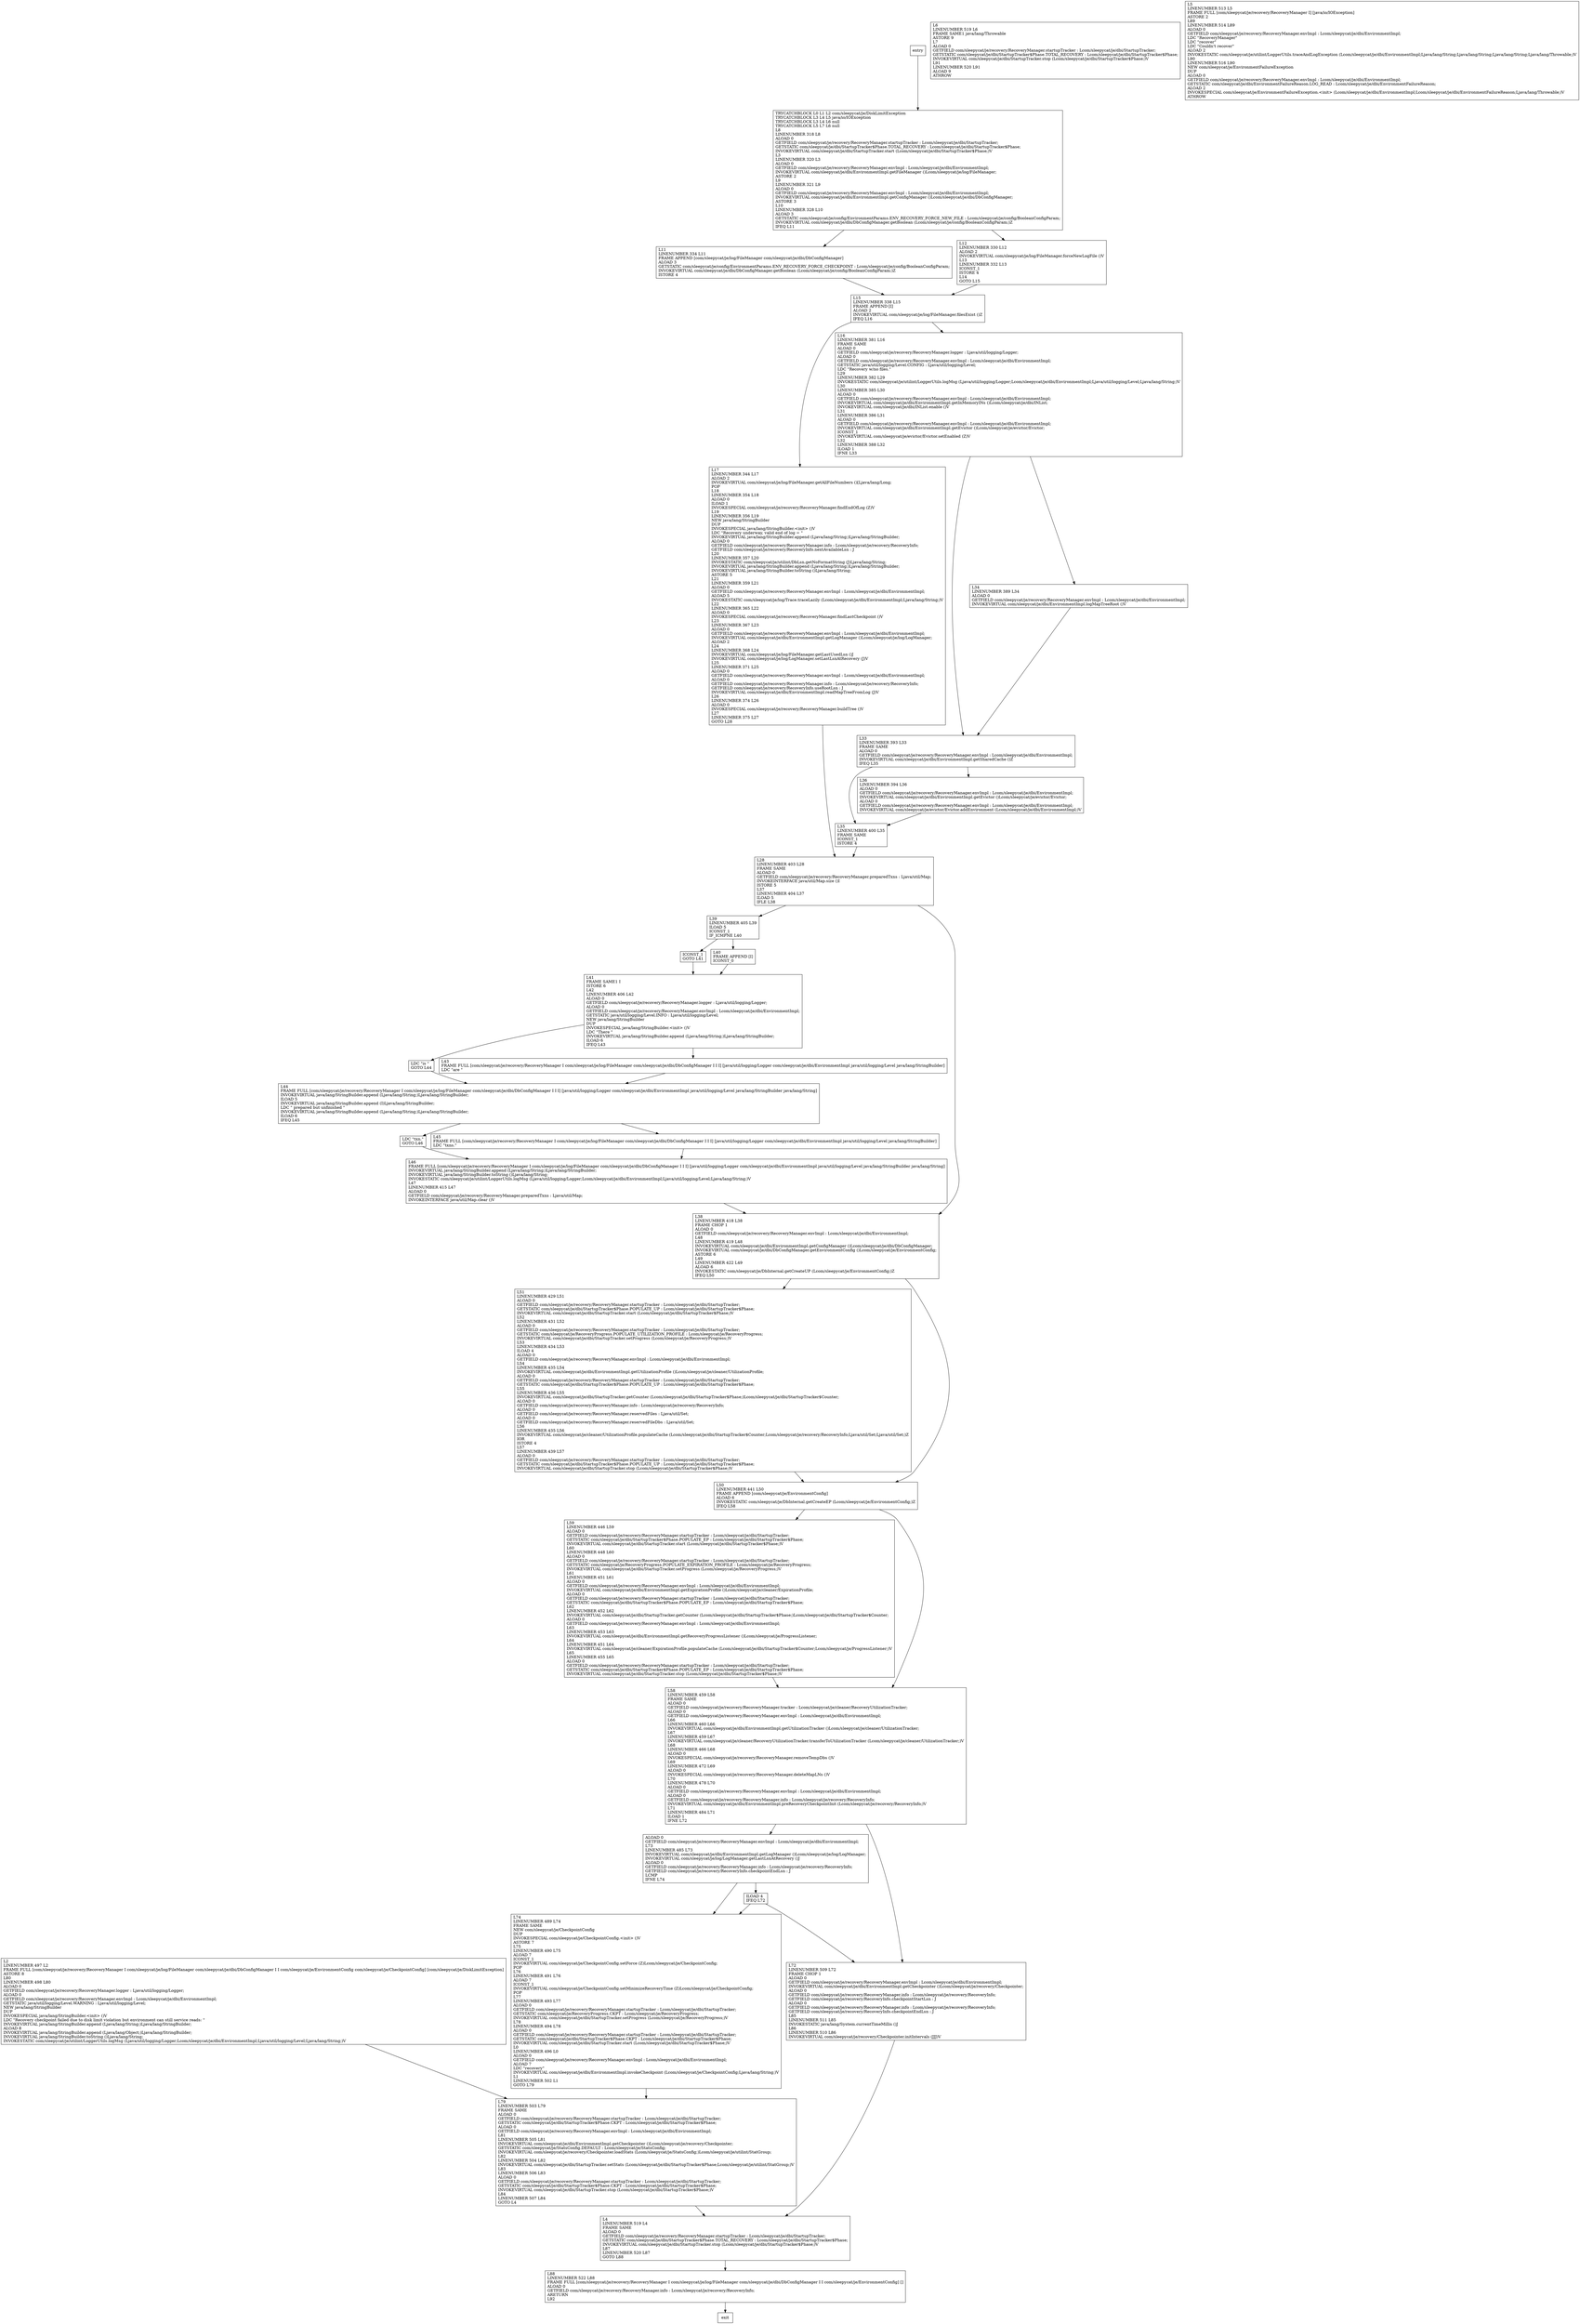 digraph recover {
node [shape=record];
2034639977 [label="L33\lLINENUMBER 393 L33\lFRAME SAME\lALOAD 0\lGETFIELD com/sleepycat/je/recovery/RecoveryManager.envImpl : Lcom/sleepycat/je/dbi/EnvironmentImpl;\lINVOKEVIRTUAL com/sleepycat/je/dbi/EnvironmentImpl.getSharedCache ()Z\lIFEQ L35\l"];
1486888519 [label="L51\lLINENUMBER 429 L51\lALOAD 0\lGETFIELD com/sleepycat/je/recovery/RecoveryManager.startupTracker : Lcom/sleepycat/je/dbi/StartupTracker;\lGETSTATIC com/sleepycat/je/dbi/StartupTracker$Phase.POPULATE_UP : Lcom/sleepycat/je/dbi/StartupTracker$Phase;\lINVOKEVIRTUAL com/sleepycat/je/dbi/StartupTracker.start (Lcom/sleepycat/je/dbi/StartupTracker$Phase;)V\lL52\lLINENUMBER 431 L52\lALOAD 0\lGETFIELD com/sleepycat/je/recovery/RecoveryManager.startupTracker : Lcom/sleepycat/je/dbi/StartupTracker;\lGETSTATIC com/sleepycat/je/RecoveryProgress.POPULATE_UTILIZATION_PROFILE : Lcom/sleepycat/je/RecoveryProgress;\lINVOKEVIRTUAL com/sleepycat/je/dbi/StartupTracker.setProgress (Lcom/sleepycat/je/RecoveryProgress;)V\lL53\lLINENUMBER 434 L53\lILOAD 4\lALOAD 0\lGETFIELD com/sleepycat/je/recovery/RecoveryManager.envImpl : Lcom/sleepycat/je/dbi/EnvironmentImpl;\lL54\lLINENUMBER 435 L54\lINVOKEVIRTUAL com/sleepycat/je/dbi/EnvironmentImpl.getUtilizationProfile ()Lcom/sleepycat/je/cleaner/UtilizationProfile;\lALOAD 0\lGETFIELD com/sleepycat/je/recovery/RecoveryManager.startupTracker : Lcom/sleepycat/je/dbi/StartupTracker;\lGETSTATIC com/sleepycat/je/dbi/StartupTracker$Phase.POPULATE_UP : Lcom/sleepycat/je/dbi/StartupTracker$Phase;\lL55\lLINENUMBER 436 L55\lINVOKEVIRTUAL com/sleepycat/je/dbi/StartupTracker.getCounter (Lcom/sleepycat/je/dbi/StartupTracker$Phase;)Lcom/sleepycat/je/dbi/StartupTracker$Counter;\lALOAD 0\lGETFIELD com/sleepycat/je/recovery/RecoveryManager.info : Lcom/sleepycat/je/recovery/RecoveryInfo;\lALOAD 0\lGETFIELD com/sleepycat/je/recovery/RecoveryManager.reservedFiles : Ljava/util/Set;\lALOAD 0\lGETFIELD com/sleepycat/je/recovery/RecoveryManager.reservedFileDbs : Ljava/util/Set;\lL56\lLINENUMBER 435 L56\lINVOKEVIRTUAL com/sleepycat/je/cleaner/UtilizationProfile.populateCache (Lcom/sleepycat/je/dbi/StartupTracker$Counter;Lcom/sleepycat/je/recovery/RecoveryInfo;Ljava/util/Set;Ljava/util/Set;)Z\lIOR\lISTORE 4\lL57\lLINENUMBER 439 L57\lALOAD 0\lGETFIELD com/sleepycat/je/recovery/RecoveryManager.startupTracker : Lcom/sleepycat/je/dbi/StartupTracker;\lGETSTATIC com/sleepycat/je/dbi/StartupTracker$Phase.POPULATE_UP : Lcom/sleepycat/je/dbi/StartupTracker$Phase;\lINVOKEVIRTUAL com/sleepycat/je/dbi/StartupTracker.stop (Lcom/sleepycat/je/dbi/StartupTracker$Phase;)V\l"];
506667071 [label="L50\lLINENUMBER 441 L50\lFRAME APPEND [com/sleepycat/je/EnvironmentConfig]\lALOAD 6\lINVOKESTATIC com/sleepycat/je/DbInternal.getCreateEP (Lcom/sleepycat/je/EnvironmentConfig;)Z\lIFEQ L58\l"];
1490194881 [label="L17\lLINENUMBER 344 L17\lALOAD 2\lINVOKEVIRTUAL com/sleepycat/je/log/FileManager.getAllFileNumbers ()[Ljava/lang/Long;\lPOP\lL18\lLINENUMBER 354 L18\lALOAD 0\lILOAD 1\lINVOKESPECIAL com/sleepycat/je/recovery/RecoveryManager.findEndOfLog (Z)V\lL19\lLINENUMBER 356 L19\lNEW java/lang/StringBuilder\lDUP\lINVOKESPECIAL java/lang/StringBuilder.\<init\> ()V\lLDC \"Recovery underway, valid end of log = \"\lINVOKEVIRTUAL java/lang/StringBuilder.append (Ljava/lang/String;)Ljava/lang/StringBuilder;\lALOAD 0\lGETFIELD com/sleepycat/je/recovery/RecoveryManager.info : Lcom/sleepycat/je/recovery/RecoveryInfo;\lGETFIELD com/sleepycat/je/recovery/RecoveryInfo.nextAvailableLsn : J\lL20\lLINENUMBER 357 L20\lINVOKESTATIC com/sleepycat/je/utilint/DbLsn.getNoFormatString (J)Ljava/lang/String;\lINVOKEVIRTUAL java/lang/StringBuilder.append (Ljava/lang/String;)Ljava/lang/StringBuilder;\lINVOKEVIRTUAL java/lang/StringBuilder.toString ()Ljava/lang/String;\lASTORE 5\lL21\lLINENUMBER 359 L21\lALOAD 0\lGETFIELD com/sleepycat/je/recovery/RecoveryManager.envImpl : Lcom/sleepycat/je/dbi/EnvironmentImpl;\lALOAD 5\lINVOKESTATIC com/sleepycat/je/log/Trace.traceLazily (Lcom/sleepycat/je/dbi/EnvironmentImpl;Ljava/lang/String;)V\lL22\lLINENUMBER 365 L22\lALOAD 0\lINVOKESPECIAL com/sleepycat/je/recovery/RecoveryManager.findLastCheckpoint ()V\lL23\lLINENUMBER 367 L23\lALOAD 0\lGETFIELD com/sleepycat/je/recovery/RecoveryManager.envImpl : Lcom/sleepycat/je/dbi/EnvironmentImpl;\lINVOKEVIRTUAL com/sleepycat/je/dbi/EnvironmentImpl.getLogManager ()Lcom/sleepycat/je/log/LogManager;\lALOAD 2\lL24\lLINENUMBER 368 L24\lINVOKEVIRTUAL com/sleepycat/je/log/FileManager.getLastUsedLsn ()J\lINVOKEVIRTUAL com/sleepycat/je/log/LogManager.setLastLsnAtRecovery (J)V\lL25\lLINENUMBER 371 L25\lALOAD 0\lGETFIELD com/sleepycat/je/recovery/RecoveryManager.envImpl : Lcom/sleepycat/je/dbi/EnvironmentImpl;\lALOAD 0\lGETFIELD com/sleepycat/je/recovery/RecoveryManager.info : Lcom/sleepycat/je/recovery/RecoveryInfo;\lGETFIELD com/sleepycat/je/recovery/RecoveryInfo.useRootLsn : J\lINVOKEVIRTUAL com/sleepycat/je/dbi/EnvironmentImpl.readMapTreeFromLog (J)V\lL26\lLINENUMBER 374 L26\lALOAD 0\lINVOKESPECIAL com/sleepycat/je/recovery/RecoveryManager.buildTree ()V\lL27\lLINENUMBER 375 L27\lGOTO L28\l"];
1544767686 [label="LDC \"txn.\"\lGOTO L46\l"];
430433816 [label="L74\lLINENUMBER 489 L74\lFRAME SAME\lNEW com/sleepycat/je/CheckpointConfig\lDUP\lINVOKESPECIAL com/sleepycat/je/CheckpointConfig.\<init\> ()V\lASTORE 7\lL75\lLINENUMBER 490 L75\lALOAD 7\lICONST_1\lINVOKEVIRTUAL com/sleepycat/je/CheckpointConfig.setForce (Z)Lcom/sleepycat/je/CheckpointConfig;\lPOP\lL76\lLINENUMBER 491 L76\lALOAD 7\lICONST_1\lINVOKEVIRTUAL com/sleepycat/je/CheckpointConfig.setMinimizeRecoveryTime (Z)Lcom/sleepycat/je/CheckpointConfig;\lPOP\lL77\lLINENUMBER 493 L77\lALOAD 0\lGETFIELD com/sleepycat/je/recovery/RecoveryManager.startupTracker : Lcom/sleepycat/je/dbi/StartupTracker;\lGETSTATIC com/sleepycat/je/RecoveryProgress.CKPT : Lcom/sleepycat/je/RecoveryProgress;\lINVOKEVIRTUAL com/sleepycat/je/dbi/StartupTracker.setProgress (Lcom/sleepycat/je/RecoveryProgress;)V\lL78\lLINENUMBER 494 L78\lALOAD 0\lGETFIELD com/sleepycat/je/recovery/RecoveryManager.startupTracker : Lcom/sleepycat/je/dbi/StartupTracker;\lGETSTATIC com/sleepycat/je/dbi/StartupTracker$Phase.CKPT : Lcom/sleepycat/je/dbi/StartupTracker$Phase;\lINVOKEVIRTUAL com/sleepycat/je/dbi/StartupTracker.start (Lcom/sleepycat/je/dbi/StartupTracker$Phase;)V\lL0\lLINENUMBER 496 L0\lALOAD 0\lGETFIELD com/sleepycat/je/recovery/RecoveryManager.envImpl : Lcom/sleepycat/je/dbi/EnvironmentImpl;\lALOAD 7\lLDC \"recovery\"\lINVOKEVIRTUAL com/sleepycat/je/dbi/EnvironmentImpl.invokeCheckpoint (Lcom/sleepycat/je/CheckpointConfig;Ljava/lang/String;)V\lL1\lLINENUMBER 502 L1\lGOTO L79\l"];
1281799129 [label="L15\lLINENUMBER 338 L15\lFRAME APPEND [I]\lALOAD 2\lINVOKEVIRTUAL com/sleepycat/je/log/FileManager.filesExist ()Z\lIFEQ L16\l"];
1081867337 [label="ICONST_1\lGOTO L41\l"];
1117106360 [label="L35\lLINENUMBER 400 L35\lFRAME SAME\lICONST_1\lISTORE 4\l"];
231383272 [label="L11\lLINENUMBER 334 L11\lFRAME APPEND [com/sleepycat/je/log/FileManager com/sleepycat/je/dbi/DbConfigManager]\lALOAD 3\lGETSTATIC com/sleepycat/je/config/EnvironmentParams.ENV_RECOVERY_FORCE_CHECKPOINT : Lcom/sleepycat/je/config/BooleanConfigParam;\lINVOKEVIRTUAL com/sleepycat/je/dbi/DbConfigManager.getBoolean (Lcom/sleepycat/je/config/BooleanConfigParam;)Z\lISTORE 4\l"];
830643074 [label="L79\lLINENUMBER 503 L79\lFRAME SAME\lALOAD 0\lGETFIELD com/sleepycat/je/recovery/RecoveryManager.startupTracker : Lcom/sleepycat/je/dbi/StartupTracker;\lGETSTATIC com/sleepycat/je/dbi/StartupTracker$Phase.CKPT : Lcom/sleepycat/je/dbi/StartupTracker$Phase;\lALOAD 0\lGETFIELD com/sleepycat/je/recovery/RecoveryManager.envImpl : Lcom/sleepycat/je/dbi/EnvironmentImpl;\lL81\lLINENUMBER 505 L81\lINVOKEVIRTUAL com/sleepycat/je/dbi/EnvironmentImpl.getCheckpointer ()Lcom/sleepycat/je/recovery/Checkpointer;\lGETSTATIC com/sleepycat/je/StatsConfig.DEFAULT : Lcom/sleepycat/je/StatsConfig;\lINVOKEVIRTUAL com/sleepycat/je/recovery/Checkpointer.loadStats (Lcom/sleepycat/je/StatsConfig;)Lcom/sleepycat/je/utilint/StatGroup;\lL82\lLINENUMBER 504 L82\lINVOKEVIRTUAL com/sleepycat/je/dbi/StartupTracker.setStats (Lcom/sleepycat/je/dbi/StartupTracker$Phase;Lcom/sleepycat/je/utilint/StatGroup;)V\lL83\lLINENUMBER 506 L83\lALOAD 0\lGETFIELD com/sleepycat/je/recovery/RecoveryManager.startupTracker : Lcom/sleepycat/je/dbi/StartupTracker;\lGETSTATIC com/sleepycat/je/dbi/StartupTracker$Phase.CKPT : Lcom/sleepycat/je/dbi/StartupTracker$Phase;\lINVOKEVIRTUAL com/sleepycat/je/dbi/StartupTracker.stop (Lcom/sleepycat/je/dbi/StartupTracker$Phase;)V\lL84\lLINENUMBER 507 L84\lGOTO L4\l"];
1413293102 [label="LDC \"is \"\lGOTO L44\l"];
873721852 [label="L39\lLINENUMBER 405 L39\lILOAD 5\lICONST_1\lIF_ICMPNE L40\l"];
179876335 [label="L38\lLINENUMBER 418 L38\lFRAME CHOP 1\lALOAD 0\lGETFIELD com/sleepycat/je/recovery/RecoveryManager.envImpl : Lcom/sleepycat/je/dbi/EnvironmentImpl;\lL48\lLINENUMBER 419 L48\lINVOKEVIRTUAL com/sleepycat/je/dbi/EnvironmentImpl.getConfigManager ()Lcom/sleepycat/je/dbi/DbConfigManager;\lINVOKEVIRTUAL com/sleepycat/je/dbi/DbConfigManager.getEnvironmentConfig ()Lcom/sleepycat/je/EnvironmentConfig;\lASTORE 6\lL49\lLINENUMBER 422 L49\lALOAD 6\lINVOKESTATIC com/sleepycat/je/DbInternal.getCreateUP (Lcom/sleepycat/je/EnvironmentConfig;)Z\lIFEQ L50\l"];
544031763 [label="L16\lLINENUMBER 381 L16\lFRAME SAME\lALOAD 0\lGETFIELD com/sleepycat/je/recovery/RecoveryManager.logger : Ljava/util/logging/Logger;\lALOAD 0\lGETFIELD com/sleepycat/je/recovery/RecoveryManager.envImpl : Lcom/sleepycat/je/dbi/EnvironmentImpl;\lGETSTATIC java/util/logging/Level.CONFIG : Ljava/util/logging/Level;\lLDC \"Recovery w/no files.\"\lL29\lLINENUMBER 382 L29\lINVOKESTATIC com/sleepycat/je/utilint/LoggerUtils.logMsg (Ljava/util/logging/Logger;Lcom/sleepycat/je/dbi/EnvironmentImpl;Ljava/util/logging/Level;Ljava/lang/String;)V\lL30\lLINENUMBER 385 L30\lALOAD 0\lGETFIELD com/sleepycat/je/recovery/RecoveryManager.envImpl : Lcom/sleepycat/je/dbi/EnvironmentImpl;\lINVOKEVIRTUAL com/sleepycat/je/dbi/EnvironmentImpl.getInMemoryINs ()Lcom/sleepycat/je/dbi/INList;\lINVOKEVIRTUAL com/sleepycat/je/dbi/INList.enable ()V\lL31\lLINENUMBER 386 L31\lALOAD 0\lGETFIELD com/sleepycat/je/recovery/RecoveryManager.envImpl : Lcom/sleepycat/je/dbi/EnvironmentImpl;\lINVOKEVIRTUAL com/sleepycat/je/dbi/EnvironmentImpl.getEvictor ()Lcom/sleepycat/je/evictor/Evictor;\lICONST_1\lINVOKEVIRTUAL com/sleepycat/je/evictor/Evictor.setEnabled (Z)V\lL32\lLINENUMBER 388 L32\lILOAD 1\lIFNE L33\l"];
1266674488 [label="L88\lLINENUMBER 522 L88\lFRAME FULL [com/sleepycat/je/recovery/RecoveryManager I com/sleepycat/je/log/FileManager com/sleepycat/je/dbi/DbConfigManager I I com/sleepycat/je/EnvironmentConfig] []\lALOAD 0\lGETFIELD com/sleepycat/je/recovery/RecoveryManager.info : Lcom/sleepycat/je/recovery/RecoveryInfo;\lARETURN\lL92\l"];
859945614 [label="L34\lLINENUMBER 389 L34\lALOAD 0\lGETFIELD com/sleepycat/je/recovery/RecoveryManager.envImpl : Lcom/sleepycat/je/dbi/EnvironmentImpl;\lINVOKEVIRTUAL com/sleepycat/je/dbi/EnvironmentImpl.logMapTreeRoot ()V\l"];
661217759 [label="TRYCATCHBLOCK L0 L1 L2 com/sleepycat/je/DiskLimitException\lTRYCATCHBLOCK L3 L4 L5 java/io/IOException\lTRYCATCHBLOCK L3 L4 L6 null\lTRYCATCHBLOCK L5 L7 L6 null\lL8\lLINENUMBER 318 L8\lALOAD 0\lGETFIELD com/sleepycat/je/recovery/RecoveryManager.startupTracker : Lcom/sleepycat/je/dbi/StartupTracker;\lGETSTATIC com/sleepycat/je/dbi/StartupTracker$Phase.TOTAL_RECOVERY : Lcom/sleepycat/je/dbi/StartupTracker$Phase;\lINVOKEVIRTUAL com/sleepycat/je/dbi/StartupTracker.start (Lcom/sleepycat/je/dbi/StartupTracker$Phase;)V\lL3\lLINENUMBER 320 L3\lALOAD 0\lGETFIELD com/sleepycat/je/recovery/RecoveryManager.envImpl : Lcom/sleepycat/je/dbi/EnvironmentImpl;\lINVOKEVIRTUAL com/sleepycat/je/dbi/EnvironmentImpl.getFileManager ()Lcom/sleepycat/je/log/FileManager;\lASTORE 2\lL9\lLINENUMBER 321 L9\lALOAD 0\lGETFIELD com/sleepycat/je/recovery/RecoveryManager.envImpl : Lcom/sleepycat/je/dbi/EnvironmentImpl;\lINVOKEVIRTUAL com/sleepycat/je/dbi/EnvironmentImpl.getConfigManager ()Lcom/sleepycat/je/dbi/DbConfigManager;\lASTORE 3\lL10\lLINENUMBER 328 L10\lALOAD 3\lGETSTATIC com/sleepycat/je/config/EnvironmentParams.ENV_RECOVERY_FORCE_NEW_FILE : Lcom/sleepycat/je/config/BooleanConfigParam;\lINVOKEVIRTUAL com/sleepycat/je/dbi/DbConfigManager.getBoolean (Lcom/sleepycat/je/config/BooleanConfigParam;)Z\lIFEQ L11\l"];
1270546596 [label="L43\lFRAME FULL [com/sleepycat/je/recovery/RecoveryManager I com/sleepycat/je/log/FileManager com/sleepycat/je/dbi/DbConfigManager I I I] [java/util/logging/Logger com/sleepycat/je/dbi/EnvironmentImpl java/util/logging/Level java/lang/StringBuilder]\lLDC \"are \"\l"];
1632180302 [label="L59\lLINENUMBER 446 L59\lALOAD 0\lGETFIELD com/sleepycat/je/recovery/RecoveryManager.startupTracker : Lcom/sleepycat/je/dbi/StartupTracker;\lGETSTATIC com/sleepycat/je/dbi/StartupTracker$Phase.POPULATE_EP : Lcom/sleepycat/je/dbi/StartupTracker$Phase;\lINVOKEVIRTUAL com/sleepycat/je/dbi/StartupTracker.start (Lcom/sleepycat/je/dbi/StartupTracker$Phase;)V\lL60\lLINENUMBER 448 L60\lALOAD 0\lGETFIELD com/sleepycat/je/recovery/RecoveryManager.startupTracker : Lcom/sleepycat/je/dbi/StartupTracker;\lGETSTATIC com/sleepycat/je/RecoveryProgress.POPULATE_EXPIRATION_PROFILE : Lcom/sleepycat/je/RecoveryProgress;\lINVOKEVIRTUAL com/sleepycat/je/dbi/StartupTracker.setProgress (Lcom/sleepycat/je/RecoveryProgress;)V\lL61\lLINENUMBER 451 L61\lALOAD 0\lGETFIELD com/sleepycat/je/recovery/RecoveryManager.envImpl : Lcom/sleepycat/je/dbi/EnvironmentImpl;\lINVOKEVIRTUAL com/sleepycat/je/dbi/EnvironmentImpl.getExpirationProfile ()Lcom/sleepycat/je/cleaner/ExpirationProfile;\lALOAD 0\lGETFIELD com/sleepycat/je/recovery/RecoveryManager.startupTracker : Lcom/sleepycat/je/dbi/StartupTracker;\lGETSTATIC com/sleepycat/je/dbi/StartupTracker$Phase.POPULATE_EP : Lcom/sleepycat/je/dbi/StartupTracker$Phase;\lL62\lLINENUMBER 452 L62\lINVOKEVIRTUAL com/sleepycat/je/dbi/StartupTracker.getCounter (Lcom/sleepycat/je/dbi/StartupTracker$Phase;)Lcom/sleepycat/je/dbi/StartupTracker$Counter;\lALOAD 0\lGETFIELD com/sleepycat/je/recovery/RecoveryManager.envImpl : Lcom/sleepycat/je/dbi/EnvironmentImpl;\lL63\lLINENUMBER 453 L63\lINVOKEVIRTUAL com/sleepycat/je/dbi/EnvironmentImpl.getRecoveryProgressListener ()Lcom/sleepycat/je/ProgressListener;\lL64\lLINENUMBER 451 L64\lINVOKEVIRTUAL com/sleepycat/je/cleaner/ExpirationProfile.populateCache (Lcom/sleepycat/je/dbi/StartupTracker$Counter;Lcom/sleepycat/je/ProgressListener;)V\lL65\lLINENUMBER 455 L65\lALOAD 0\lGETFIELD com/sleepycat/je/recovery/RecoveryManager.startupTracker : Lcom/sleepycat/je/dbi/StartupTracker;\lGETSTATIC com/sleepycat/je/dbi/StartupTracker$Phase.POPULATE_EP : Lcom/sleepycat/je/dbi/StartupTracker$Phase;\lINVOKEVIRTUAL com/sleepycat/je/dbi/StartupTracker.stop (Lcom/sleepycat/je/dbi/StartupTracker$Phase;)V\l"];
1745844830 [label="L72\lLINENUMBER 509 L72\lFRAME CHOP 1\lALOAD 0\lGETFIELD com/sleepycat/je/recovery/RecoveryManager.envImpl : Lcom/sleepycat/je/dbi/EnvironmentImpl;\lINVOKEVIRTUAL com/sleepycat/je/dbi/EnvironmentImpl.getCheckpointer ()Lcom/sleepycat/je/recovery/Checkpointer;\lALOAD 0\lGETFIELD com/sleepycat/je/recovery/RecoveryManager.info : Lcom/sleepycat/je/recovery/RecoveryInfo;\lGETFIELD com/sleepycat/je/recovery/RecoveryInfo.checkpointStartLsn : J\lALOAD 0\lGETFIELD com/sleepycat/je/recovery/RecoveryManager.info : Lcom/sleepycat/je/recovery/RecoveryInfo;\lGETFIELD com/sleepycat/je/recovery/RecoveryInfo.checkpointEndLsn : J\lL85\lLINENUMBER 511 L85\lINVOKESTATIC java/lang/System.currentTimeMillis ()J\lL86\lLINENUMBER 510 L86\lINVOKEVIRTUAL com/sleepycat/je/recovery/Checkpointer.initIntervals (JJJ)V\l"];
696705647 [label="L2\lLINENUMBER 497 L2\lFRAME FULL [com/sleepycat/je/recovery/RecoveryManager I com/sleepycat/je/log/FileManager com/sleepycat/je/dbi/DbConfigManager I I com/sleepycat/je/EnvironmentConfig com/sleepycat/je/CheckpointConfig] [com/sleepycat/je/DiskLimitException]\lASTORE 8\lL80\lLINENUMBER 498 L80\lALOAD 0\lGETFIELD com/sleepycat/je/recovery/RecoveryManager.logger : Ljava/util/logging/Logger;\lALOAD 0\lGETFIELD com/sleepycat/je/recovery/RecoveryManager.envImpl : Lcom/sleepycat/je/dbi/EnvironmentImpl;\lGETSTATIC java/util/logging/Level.WARNING : Ljava/util/logging/Level;\lNEW java/lang/StringBuilder\lDUP\lINVOKESPECIAL java/lang/StringBuilder.\<init\> ()V\lLDC \"Recovery checkpoint failed due to disk limit violation but environment can still service reads: \"\lINVOKEVIRTUAL java/lang/StringBuilder.append (Ljava/lang/String;)Ljava/lang/StringBuilder;\lALOAD 8\lINVOKEVIRTUAL java/lang/StringBuilder.append (Ljava/lang/Object;)Ljava/lang/StringBuilder;\lINVOKEVIRTUAL java/lang/StringBuilder.toString ()Ljava/lang/String;\lINVOKESTATIC com/sleepycat/je/utilint/LoggerUtils.logMsg (Ljava/util/logging/Logger;Lcom/sleepycat/je/dbi/EnvironmentImpl;Ljava/util/logging/Level;Ljava/lang/String;)V\l"];
1866108254 [label="L58\lLINENUMBER 459 L58\lFRAME SAME\lALOAD 0\lGETFIELD com/sleepycat/je/recovery/RecoveryManager.tracker : Lcom/sleepycat/je/cleaner/RecoveryUtilizationTracker;\lALOAD 0\lGETFIELD com/sleepycat/je/recovery/RecoveryManager.envImpl : Lcom/sleepycat/je/dbi/EnvironmentImpl;\lL66\lLINENUMBER 460 L66\lINVOKEVIRTUAL com/sleepycat/je/dbi/EnvironmentImpl.getUtilizationTracker ()Lcom/sleepycat/je/cleaner/UtilizationTracker;\lL67\lLINENUMBER 459 L67\lINVOKEVIRTUAL com/sleepycat/je/cleaner/RecoveryUtilizationTracker.transferToUtilizationTracker (Lcom/sleepycat/je/cleaner/UtilizationTracker;)V\lL68\lLINENUMBER 466 L68\lALOAD 0\lINVOKESPECIAL com/sleepycat/je/recovery/RecoveryManager.removeTempDbs ()V\lL69\lLINENUMBER 472 L69\lALOAD 0\lINVOKESPECIAL com/sleepycat/je/recovery/RecoveryManager.deleteMapLNs ()V\lL70\lLINENUMBER 478 L70\lALOAD 0\lGETFIELD com/sleepycat/je/recovery/RecoveryManager.envImpl : Lcom/sleepycat/je/dbi/EnvironmentImpl;\lALOAD 0\lGETFIELD com/sleepycat/je/recovery/RecoveryManager.info : Lcom/sleepycat/je/recovery/RecoveryInfo;\lINVOKEVIRTUAL com/sleepycat/je/dbi/EnvironmentImpl.preRecoveryCheckpointInit (Lcom/sleepycat/je/recovery/RecoveryInfo;)V\lL71\lLINENUMBER 484 L71\lILOAD 1\lIFNE L72\l"];
1454759497 [label="L12\lLINENUMBER 330 L12\lALOAD 2\lINVOKEVIRTUAL com/sleepycat/je/log/FileManager.forceNewLogFile ()V\lL13\lLINENUMBER 332 L13\lICONST_1\lISTORE 4\lL14\lGOTO L15\l"];
805638974 [label="ALOAD 0\lGETFIELD com/sleepycat/je/recovery/RecoveryManager.envImpl : Lcom/sleepycat/je/dbi/EnvironmentImpl;\lL73\lLINENUMBER 485 L73\lINVOKEVIRTUAL com/sleepycat/je/dbi/EnvironmentImpl.getLogManager ()Lcom/sleepycat/je/log/LogManager;\lINVOKEVIRTUAL com/sleepycat/je/log/LogManager.getLastLsnAtRecovery ()J\lALOAD 0\lGETFIELD com/sleepycat/je/recovery/RecoveryManager.info : Lcom/sleepycat/je/recovery/RecoveryInfo;\lGETFIELD com/sleepycat/je/recovery/RecoveryInfo.checkpointEndLsn : J\lLCMP\lIFNE L74\l"];
1603697363 [label="L44\lFRAME FULL [com/sleepycat/je/recovery/RecoveryManager I com/sleepycat/je/log/FileManager com/sleepycat/je/dbi/DbConfigManager I I I] [java/util/logging/Logger com/sleepycat/je/dbi/EnvironmentImpl java/util/logging/Level java/lang/StringBuilder java/lang/String]\lINVOKEVIRTUAL java/lang/StringBuilder.append (Ljava/lang/String;)Ljava/lang/StringBuilder;\lILOAD 5\lINVOKEVIRTUAL java/lang/StringBuilder.append (I)Ljava/lang/StringBuilder;\lLDC \" prepared but unfinished \"\lINVOKEVIRTUAL java/lang/StringBuilder.append (Ljava/lang/String;)Ljava/lang/StringBuilder;\lILOAD 6\lIFEQ L45\l"];
1329520064 [label="L45\lFRAME FULL [com/sleepycat/je/recovery/RecoveryManager I com/sleepycat/je/log/FileManager com/sleepycat/je/dbi/DbConfigManager I I I] [java/util/logging/Logger com/sleepycat/je/dbi/EnvironmentImpl java/util/logging/Level java/lang/StringBuilder]\lLDC \"txns.\"\l"];
797213838 [label="L40\lFRAME APPEND [I]\lICONST_0\l"];
1923058781 [label="L46\lFRAME FULL [com/sleepycat/je/recovery/RecoveryManager I com/sleepycat/je/log/FileManager com/sleepycat/je/dbi/DbConfigManager I I I] [java/util/logging/Logger com/sleepycat/je/dbi/EnvironmentImpl java/util/logging/Level java/lang/StringBuilder java/lang/String]\lINVOKEVIRTUAL java/lang/StringBuilder.append (Ljava/lang/String;)Ljava/lang/StringBuilder;\lINVOKEVIRTUAL java/lang/StringBuilder.toString ()Ljava/lang/String;\lINVOKESTATIC com/sleepycat/je/utilint/LoggerUtils.logMsg (Ljava/util/logging/Logger;Lcom/sleepycat/je/dbi/EnvironmentImpl;Ljava/util/logging/Level;Ljava/lang/String;)V\lL47\lLINENUMBER 415 L47\lALOAD 0\lGETFIELD com/sleepycat/je/recovery/RecoveryManager.preparedTxns : Ljava/util/Map;\lINVOKEINTERFACE java/util/Map.clear ()V\l"];
13084627 [label="L28\lLINENUMBER 403 L28\lFRAME SAME\lALOAD 0\lGETFIELD com/sleepycat/je/recovery/RecoveryManager.preparedTxns : Ljava/util/Map;\lINVOKEINTERFACE java/util/Map.size ()I\lISTORE 5\lL37\lLINENUMBER 404 L37\lILOAD 5\lIFLE L38\l"];
583849999 [label="ILOAD 4\lIFEQ L72\l"];
1618771800 [label="L41\lFRAME SAME1 I\lISTORE 6\lL42\lLINENUMBER 406 L42\lALOAD 0\lGETFIELD com/sleepycat/je/recovery/RecoveryManager.logger : Ljava/util/logging/Logger;\lALOAD 0\lGETFIELD com/sleepycat/je/recovery/RecoveryManager.envImpl : Lcom/sleepycat/je/dbi/EnvironmentImpl;\lGETSTATIC java/util/logging/Level.INFO : Ljava/util/logging/Level;\lNEW java/lang/StringBuilder\lDUP\lINVOKESPECIAL java/lang/StringBuilder.\<init\> ()V\lLDC \"There \"\lINVOKEVIRTUAL java/lang/StringBuilder.append (Ljava/lang/String;)Ljava/lang/StringBuilder;\lILOAD 6\lIFEQ L43\l"];
263669345 [label="L4\lLINENUMBER 519 L4\lFRAME SAME\lALOAD 0\lGETFIELD com/sleepycat/je/recovery/RecoveryManager.startupTracker : Lcom/sleepycat/je/dbi/StartupTracker;\lGETSTATIC com/sleepycat/je/dbi/StartupTracker$Phase.TOTAL_RECOVERY : Lcom/sleepycat/je/dbi/StartupTracker$Phase;\lINVOKEVIRTUAL com/sleepycat/je/dbi/StartupTracker.stop (Lcom/sleepycat/je/dbi/StartupTracker$Phase;)V\lL87\lLINENUMBER 520 L87\lGOTO L88\l"];
1880044907 [label="L6\lLINENUMBER 519 L6\lFRAME SAME1 java/lang/Throwable\lASTORE 9\lL7\lALOAD 0\lGETFIELD com/sleepycat/je/recovery/RecoveryManager.startupTracker : Lcom/sleepycat/je/dbi/StartupTracker;\lGETSTATIC com/sleepycat/je/dbi/StartupTracker$Phase.TOTAL_RECOVERY : Lcom/sleepycat/je/dbi/StartupTracker$Phase;\lINVOKEVIRTUAL com/sleepycat/je/dbi/StartupTracker.stop (Lcom/sleepycat/je/dbi/StartupTracker$Phase;)V\lL91\lLINENUMBER 520 L91\lALOAD 9\lATHROW\l"];
2136046014 [label="L36\lLINENUMBER 394 L36\lALOAD 0\lGETFIELD com/sleepycat/je/recovery/RecoveryManager.envImpl : Lcom/sleepycat/je/dbi/EnvironmentImpl;\lINVOKEVIRTUAL com/sleepycat/je/dbi/EnvironmentImpl.getEvictor ()Lcom/sleepycat/je/evictor/Evictor;\lALOAD 0\lGETFIELD com/sleepycat/je/recovery/RecoveryManager.envImpl : Lcom/sleepycat/je/dbi/EnvironmentImpl;\lINVOKEVIRTUAL com/sleepycat/je/evictor/Evictor.addEnvironment (Lcom/sleepycat/je/dbi/EnvironmentImpl;)V\l"];
1845765982 [label="L5\lLINENUMBER 513 L5\lFRAME FULL [com/sleepycat/je/recovery/RecoveryManager I] [java/io/IOException]\lASTORE 2\lL89\lLINENUMBER 514 L89\lALOAD 0\lGETFIELD com/sleepycat/je/recovery/RecoveryManager.envImpl : Lcom/sleepycat/je/dbi/EnvironmentImpl;\lLDC \"RecoveryManager\"\lLDC \"recover\"\lLDC \"Couldn't recover\"\lALOAD 2\lINVOKESTATIC com/sleepycat/je/utilint/LoggerUtils.traceAndLogException (Lcom/sleepycat/je/dbi/EnvironmentImpl;Ljava/lang/String;Ljava/lang/String;Ljava/lang/String;Ljava/lang/Throwable;)V\lL90\lLINENUMBER 516 L90\lNEW com/sleepycat/je/EnvironmentFailureException\lDUP\lALOAD 0\lGETFIELD com/sleepycat/je/recovery/RecoveryManager.envImpl : Lcom/sleepycat/je/dbi/EnvironmentImpl;\lGETSTATIC com/sleepycat/je/dbi/EnvironmentFailureReason.LOG_READ : Lcom/sleepycat/je/dbi/EnvironmentFailureReason;\lALOAD 2\lINVOKESPECIAL com/sleepycat/je/EnvironmentFailureException.\<init\> (Lcom/sleepycat/je/dbi/EnvironmentImpl;Lcom/sleepycat/je/dbi/EnvironmentFailureReason;Ljava/lang/Throwable;)V\lATHROW\l"];
entry;
exit;
2034639977 -> 2136046014;
2034639977 -> 1117106360;
1486888519 -> 506667071;
506667071 -> 1632180302;
506667071 -> 1866108254;
1490194881 -> 13084627;
1544767686 -> 1923058781;
430433816 -> 830643074;
1281799129 -> 544031763;
1281799129 -> 1490194881;
1081867337 -> 1618771800;
1117106360 -> 13084627;
231383272 -> 1281799129;
830643074 -> 263669345;
1413293102 -> 1603697363;
873721852 -> 797213838;
873721852 -> 1081867337;
179876335 -> 1486888519;
179876335 -> 506667071;
544031763 -> 2034639977;
544031763 -> 859945614;
1266674488 -> exit;
859945614 -> 2034639977;
661217759 -> 231383272;
661217759 -> 1454759497;
1270546596 -> 1603697363;
1632180302 -> 1866108254;
1745844830 -> 263669345;
696705647 -> 830643074;
1866108254 -> 805638974;
1866108254 -> 1745844830;
1454759497 -> 1281799129;
entry -> 661217759;
805638974 -> 430433816;
805638974 -> 583849999;
1603697363 -> 1329520064;
1603697363 -> 1544767686;
1329520064 -> 1923058781;
797213838 -> 1618771800;
1923058781 -> 179876335;
13084627 -> 873721852;
13084627 -> 179876335;
583849999 -> 430433816;
583849999 -> 1745844830;
1618771800 -> 1413293102;
1618771800 -> 1270546596;
263669345 -> 1266674488;
2136046014 -> 1117106360;
}
